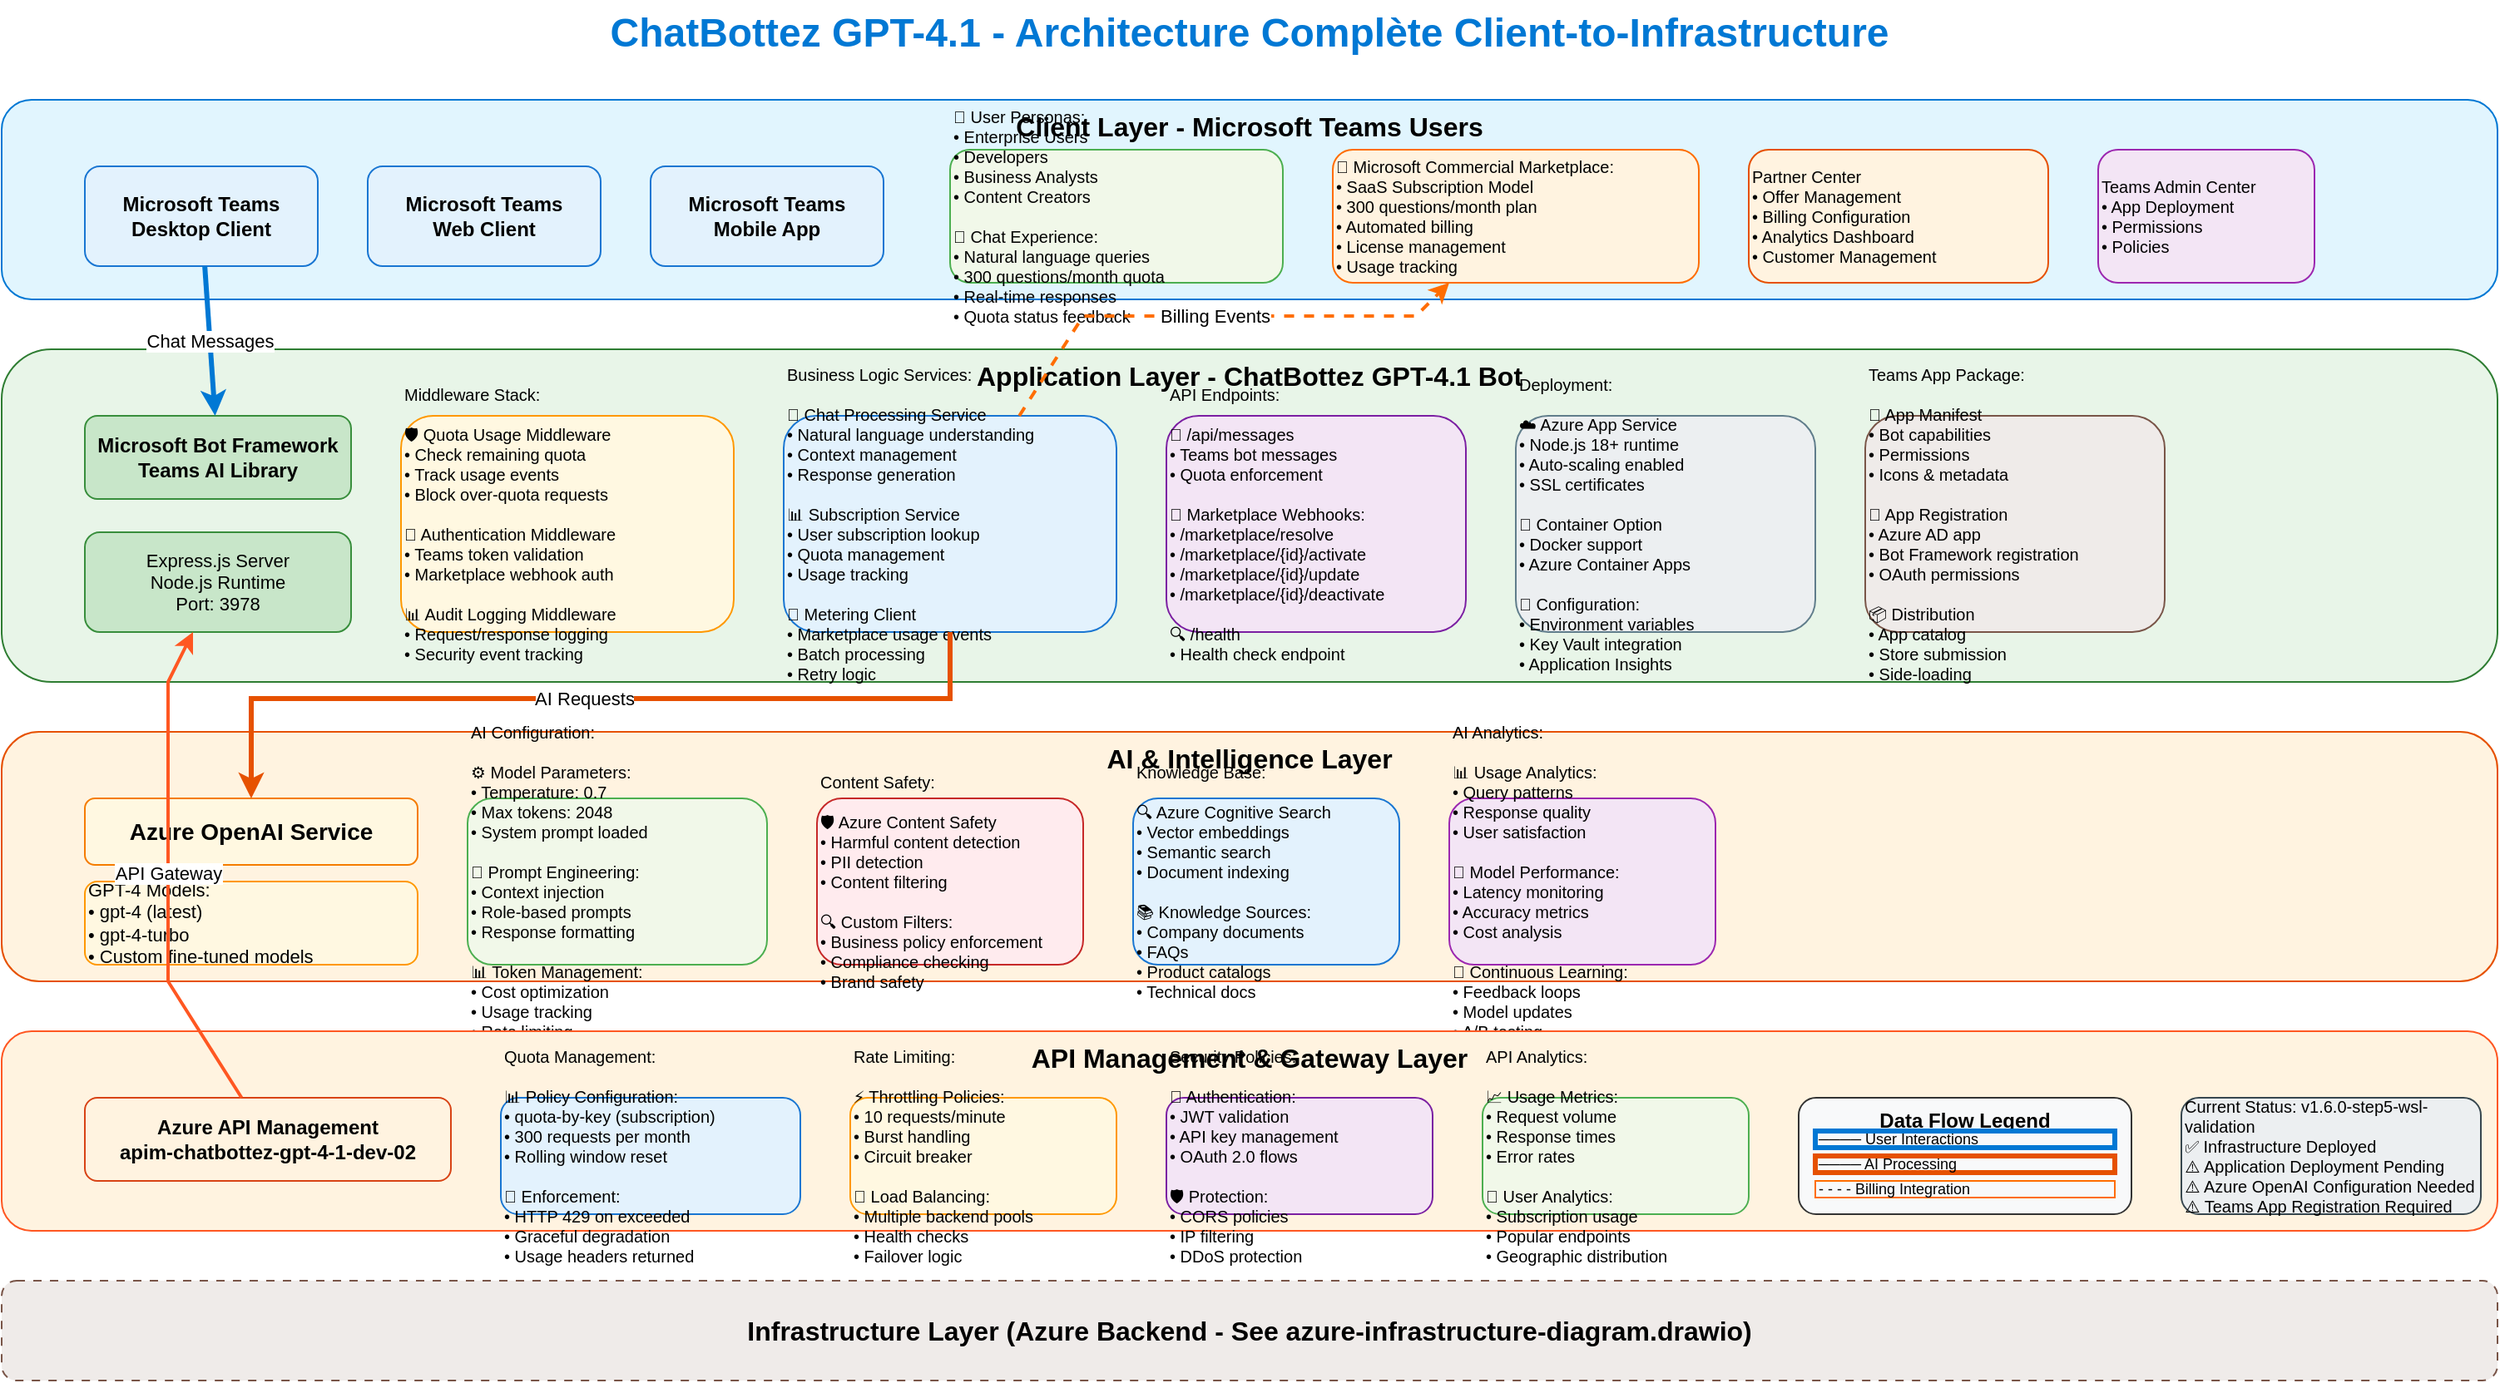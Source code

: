 <mxfile version="28.0.6">
  <diagram name="Complete Architecture - Client to Infrastructure" id="complete-architecture">
    <mxGraphModel dx="1600" dy="1100" grid="1" gridSize="10" guides="1" tooltips="1" connect="1" arrows="1" fold="1" page="1" pageScale="1" pageWidth="1600" pageHeight="1100" math="0" shadow="0">
      <root>
        <mxCell id="0" />
        <mxCell id="1" parent="0" />
        
        <!-- Title -->
        <mxCell id="title" value="ChatBottez GPT-4.1 - Architecture Complète Client-to-Infrastructure" style="text;html=1;strokeColor=none;fillColor=none;align=center;verticalAlign=middle;whiteSpace=wrap;rounded=0;fontSize=24;fontStyle=1;fontColor=#0078D4;" parent="1" vertex="1">
          <mxGeometry x="400" y="10" width="800" height="40" as="geometry" />
        </mxCell>
        
        <!-- Client Layer -->
        <mxCell id="client-layer" value="Client Layer - Microsoft Teams Users" style="rounded=1;whiteSpace=wrap;html=1;strokeColor=#0078D4;fillColor=#E1F5FE;fontSize=16;fontStyle=1;verticalAlign=top;" parent="1" vertex="1">
          <mxGeometry x="50" y="70" width="1500" height="120" as="geometry" />
        </mxCell>
        
        <!-- Teams Desktop -->
        <mxCell id="teams-desktop" value="Microsoft Teams&#xa;Desktop Client" style="rounded=1;whiteSpace=wrap;html=1;strokeColor=#1976D2;fillColor=#E3F2FD;fontSize=12;fontStyle=1;" parent="1" vertex="1">
          <mxGeometry x="100" y="110" width="140" height="60" as="geometry" />
        </mxCell>
        
        <!-- Teams Web -->
        <mxCell id="teams-web" value="Microsoft Teams&#xa;Web Client" style="rounded=1;whiteSpace=wrap;html=1;strokeColor=#1976D2;fillColor=#E3F2FD;fontSize=12;fontStyle=1;" parent="1" vertex="1">
          <mxGeometry x="270" y="110" width="140" height="60" as="geometry" />
        </mxCell>
        
        <!-- Teams Mobile -->
        <mxCell id="teams-mobile" value="Microsoft Teams&#xa;Mobile App" style="rounded=1;whiteSpace=wrap;html=1;strokeColor=#1976D2;fillColor=#E3F2FD;fontSize=12;fontStyle=1;" parent="1" vertex="1">
          <mxGeometry x="440" y="110" width="140" height="60" as="geometry" />
        </mxCell>
        
        <!-- User Personas -->
        <mxCell id="user-personas" value="👥 User Personas:&#xa;• Enterprise Users&#xa;• Developers&#xa;• Business Analysts&#xa;• Content Creators&#xa;&#xa;💬 Chat Experience:&#xa;• Natural language queries&#xa;• 300 questions/month quota&#xa;• Real-time responses&#xa;• Quota status feedback" style="rounded=1;whiteSpace=wrap;html=1;strokeColor=#4CAF50;fillColor=#F1F8E9;fontSize=10;align=left;" parent="1" vertex="1">
          <mxGeometry x="620" y="100" width="200" height="80" as="geometry" />
        </mxCell>
        
        <!-- Marketplace Integration -->
        <mxCell id="marketplace-integration" value="🏪 Microsoft Commercial Marketplace:&#xa;• SaaS Subscription Model&#xa;• 300 questions/month plan&#xa;• Automated billing&#xa;• License management&#xa;• Usage tracking" style="rounded=1;whiteSpace=wrap;html=1;strokeColor=#FF6D00;fillColor=#FFF3E0;fontSize=10;align=left;" parent="1" vertex="1">
          <mxGeometry x="850" y="100" width="220" height="80" as="geometry" />
        </mxCell>
        
        <!-- Partner Center -->
        <mxCell id="partner-center" value="Partner Center&#xa;• Offer Management&#xa;• Billing Configuration&#xa;• Analytics Dashboard&#xa;• Customer Management" style="rounded=1;whiteSpace=wrap;html=1;strokeColor=#E65100;fillColor=#FFF3E0;fontSize=10;align=left;" parent="1" vertex="1">
          <mxGeometry x="1100" y="100" width="180" height="80" as="geometry" />
        </mxCell>
        
        <!-- Teams Admin -->
        <mxCell id="teams-admin" value="Teams Admin Center&#xa;• App Deployment&#xa;• Permissions&#xa;• Policies" style="rounded=1;whiteSpace=wrap;html=1;strokeColor=#9C27B0;fillColor=#F3E5F5;fontSize=10;align=left;" parent="1" vertex="1">
          <mxGeometry x="1310" y="100" width="130" height="80" as="geometry" />
        </mxCell>
        
        <!-- Application Layer -->
        <mxCell id="app-layer" value="Application Layer - ChatBottez GPT-4.1 Bot" style="rounded=1;whiteSpace=wrap;html=1;strokeColor=#2E7D32;fillColor=#E8F5E8;fontSize=16;fontStyle=1;verticalAlign=top;" parent="1" vertex="1">
          <mxGeometry x="50" y="220" width="1500" height="200" as="geometry" />
        </mxCell>
        
        <!-- Bot Framework -->
        <mxCell id="bot-framework" value="Microsoft Bot Framework&#xa;Teams AI Library" style="rounded=1;whiteSpace=wrap;html=1;strokeColor=#388E3C;fillColor=#C8E6C9;fontSize=12;fontStyle=1;" parent="1" vertex="1">
          <mxGeometry x="100" y="260" width="160" height="50" as="geometry" />
        </mxCell>
        
        <!-- Express.js Server -->
        <mxCell id="express-server" value="Express.js Server&#xa;Node.js Runtime&#xa;Port: 3978" style="rounded=1;whiteSpace=wrap;html=1;strokeColor=#388E3C;fillColor=#C8E6C9;fontSize=11;" parent="1" vertex="1">
          <mxGeometry x="100" y="330" width="160" height="60" as="geometry" />
        </mxCell>
        
        <!-- Middleware Stack -->
        <mxCell id="middleware-stack" value="Middleware Stack:&#xa;&#xa;🛡️ Quota Usage Middleware&#xa;• Check remaining quota&#xa;• Track usage events&#xa;• Block over-quota requests&#xa;&#xa;🔐 Authentication Middleware&#xa;• Teams token validation&#xa;• Marketplace webhook auth&#xa;&#xa;📊 Audit Logging Middleware&#xa;• Request/response logging&#xa;• Security event tracking" style="rounded=1;whiteSpace=wrap;html=1;strokeColor=#FF9800;fillColor=#FFF8E1;fontSize=10;align=left;" parent="1" vertex="1">
          <mxGeometry x="290" y="260" width="200" height="130" as="geometry" />
        </mxCell>
        
        <!-- Business Logic -->
        <mxCell id="business-logic" value="Business Logic Services:&#xa;&#xa;🎯 Chat Processing Service&#xa;• Natural language understanding&#xa;• Context management&#xa;• Response generation&#xa;&#xa;📊 Subscription Service&#xa;• User subscription lookup&#xa;• Quota management&#xa;• Usage tracking&#xa;&#xa;🔄 Metering Client&#xa;• Marketplace usage events&#xa;• Batch processing&#xa;• Retry logic" style="rounded=1;whiteSpace=wrap;html=1;strokeColor=#1976D2;fillColor=#E3F2FD;fontSize=10;align=left;" parent="1" vertex="1">
          <mxGeometry x="520" y="260" width="200" height="130" as="geometry" />
        </mxCell>
        
        <!-- API Endpoints -->
        <mxCell id="api-endpoints" value="API Endpoints:&#xa;&#xa;📨 /api/messages&#xa;• Teams bot messages&#xa;• Quota enforcement&#xa;&#xa;🔗 Marketplace Webhooks:&#xa;• /marketplace/resolve&#xa;• /marketplace/{id}/activate&#xa;• /marketplace/{id}/update&#xa;• /marketplace/{id}/deactivate&#xa;&#xa;🔍 /health&#xa;• Health check endpoint" style="rounded=1;whiteSpace=wrap;html=1;strokeColor=#7B1FA2;fillColor=#F3E5F5;fontSize=10;align=left;" parent="1" vertex="1">
          <mxGeometry x="750" y="260" width="180" height="130" as="geometry" />
        </mxCell>
        
        <!-- Deployment -->
        <mxCell id="app-deployment" value="Deployment:&#xa;&#xa;☁️ Azure App Service&#xa;• Node.js 18+ runtime&#xa;• Auto-scaling enabled&#xa;• SSL certificates&#xa;&#xa;🐳 Container Option&#xa;• Docker support&#xa;• Azure Container Apps&#xa;&#xa;🔧 Configuration:&#xa;• Environment variables&#xa;• Key Vault integration&#xa;• Application Insights" style="rounded=1;whiteSpace=wrap;html=1;strokeColor=#607D8B;fillColor=#ECEFF1;fontSize=10;align=left;" parent="1" vertex="1">
          <mxGeometry x="960" y="260" width="180" height="130" as="geometry" />
        </mxCell>
        
        <!-- Teams Manifest -->
        <mxCell id="teams-manifest" value="Teams App Package:&#xa;&#xa;📱 App Manifest&#xa;• Bot capabilities&#xa;• Permissions&#xa;• Icons &amp; metadata&#xa;&#xa;🔐 App Registration&#xa;• Azure AD app&#xa;• Bot Framework registration&#xa;• OAuth permissions&#xa;&#xa;📦 Distribution&#xa;• App catalog&#xa;• Store submission&#xa;• Side-loading" style="rounded=1;whiteSpace=wrap;html=1;strokeColor=#795548;fillColor=#EFEBE9;fontSize=10;align=left;" parent="1" vertex="1">
          <mxGeometry x="1170" y="260" width="180" height="130" as="geometry" />
        </mxCell>
        
        <!-- AI Layer -->
        <mxCell id="ai-layer" value="AI &amp; Intelligence Layer" style="rounded=1;whiteSpace=wrap;html=1;strokeColor=#E65100;fillColor=#FFF3E0;fontSize=16;fontStyle=1;verticalAlign=top;" parent="1" vertex="1">
          <mxGeometry x="50" y="450" width="1500" height="150" as="geometry" />
        </mxCell>
        
        <!-- Azure OpenAI -->
        <mxCell id="azure-openai" value="Azure OpenAI Service" style="rounded=1;whiteSpace=wrap;html=1;strokeColor=#F57C00;fillColor=#FFF8E1;fontSize=14;fontStyle=1;" parent="1" vertex="1">
          <mxGeometry x="100" y="490" width="200" height="40" as="geometry" />
        </mxCell>
        
        <!-- GPT Models -->
        <mxCell id="gpt-models" value="GPT-4 Models:&#xa;• gpt-4 (latest)&#xa;• gpt-4-turbo&#xa;• Custom fine-tuned models" style="rounded=1;whiteSpace=wrap;html=1;strokeColor=#FF9800;fillColor=#FFF8E1;fontSize=11;align=left;" parent="1" vertex="1">
          <mxGeometry x="100" y="540" width="200" height="50" as="geometry" />
        </mxCell>
        
        <!-- AI Configuration -->
        <mxCell id="ai-config" value="AI Configuration:&#xa;&#xa;⚙️ Model Parameters:&#xa;• Temperature: 0.7&#xa;• Max tokens: 2048&#xa;• System prompt loaded&#xa;&#xa;🎯 Prompt Engineering:&#xa;• Context injection&#xa;• Role-based prompts&#xa;• Response formatting&#xa;&#xa;📊 Token Management:&#xa;• Cost optimization&#xa;• Usage tracking&#xa;• Rate limiting" style="rounded=1;whiteSpace=wrap;html=1;strokeColor=#4CAF50;fillColor=#F1F8E9;fontSize=10;align=left;" parent="1" vertex="1">
          <mxGeometry x="330" y="490" width="180" height="100" as="geometry" />
        </mxCell>
        
        <!-- Content Safety -->
        <mxCell id="content-safety" value="Content Safety:&#xa;&#xa;🛡️ Azure Content Safety&#xa;• Harmful content detection&#xa;• PII detection&#xa;• Content filtering&#xa;&#xa;🔍 Custom Filters:&#xa;• Business policy enforcement&#xa;• Compliance checking&#xa;• Brand safety" style="rounded=1;whiteSpace=wrap;html=1;strokeColor=#C62828;fillColor=#FFEBEE;fontSize=10;align=left;" parent="1" vertex="1">
          <mxGeometry x="540" y="490" width="160" height="100" as="geometry" />
        </mxCell>
        
        <!-- Vector Search -->
        <mxCell id="vector-search" value="Knowledge Base:&#xa;&#xa;🔍 Azure Cognitive Search&#xa;• Vector embeddings&#xa;• Semantic search&#xa;• Document indexing&#xa;&#xa;📚 Knowledge Sources:&#xa;• Company documents&#xa;• FAQs&#xa;• Product catalogs&#xa;• Technical docs" style="rounded=1;whiteSpace=wrap;html=1;strokeColor=#1976D2;fillColor=#E3F2FD;fontSize=10;align=left;" parent="1" vertex="1">
          <mxGeometry x="730" y="490" width="160" height="100" as="geometry" />
        </mxCell>
        
        <!-- LLM Analytics -->
        <mxCell id="llm-analytics" value="AI Analytics:&#xa;&#xa;📊 Usage Analytics:&#xa;• Query patterns&#xa;• Response quality&#xa;• User satisfaction&#xa;&#xa;🎯 Model Performance:&#xa;• Latency monitoring&#xa;• Accuracy metrics&#xa;• Cost analysis&#xa;&#xa;🔄 Continuous Learning:&#xa;• Feedback loops&#xa;• Model updates&#xa;• A/B testing" style="rounded=1;whiteSpace=wrap;html=1;strokeColor=#9C27B0;fillColor=#F3E5F5;fontSize=10;align=left;" parent="1" vertex="1">
          <mxGeometry x="920" y="490" width="160" height="100" as="geometry" />
        </mxCell>
        
        <!-- API Management Layer -->
        <mxCell id="apim-layer" value="API Management &amp; Gateway Layer" style="rounded=1;whiteSpace=wrap;html=1;strokeColor=#FF5722;fillColor=#FFF3E0;fontSize=16;fontStyle=1;verticalAlign=top;" parent="1" vertex="1">
          <mxGeometry x="50" y="630" width="1500" height="120" as="geometry" />
        </mxCell>
        
        <!-- APIM Gateway -->
        <mxCell id="apim-gateway" value="Azure API Management&#xa;apim-chatbottez-gpt-4-1-dev-02" style="rounded=1;whiteSpace=wrap;html=1;strokeColor=#D84315;fillColor=#FFF3E0;fontSize=12;fontStyle=1;" parent="1" vertex="1">
          <mxGeometry x="100" y="670" width="220" height="50" as="geometry" />
        </mxCell>
        
        <!-- Quota Policies -->
        <mxCell id="quota-policies" value="Quota Management:&#xa;&#xa;📊 Policy Configuration:&#xa;• quota-by-key (subscription)&#xa;• 300 requests per month&#xa;• Rolling window reset&#xa;&#xa;🚫 Enforcement:&#xa;• HTTP 429 on exceeded&#xa;• Graceful degradation&#xa;• Usage headers returned" style="rounded=1;whiteSpace=wrap;html=1;strokeColor=#1976D2;fillColor=#E3F2FD;fontSize=10;align=left;" parent="1" vertex="1">
          <mxGeometry x="350" y="670" width="180" height="70" as="geometry" />
        </mxCell>
        
        <!-- Rate Limiting -->
        <mxCell id="rate-limiting" value="Rate Limiting:&#xa;&#xa;⚡ Throttling Policies:&#xa;• 10 requests/minute&#xa;• Burst handling&#xa;• Circuit breaker&#xa;&#xa;🔧 Load Balancing:&#xa;• Multiple backend pools&#xa;• Health checks&#xa;• Failover logic" style="rounded=1;whiteSpace=wrap;html=1;strokeColor=#FF9800;fillColor=#FFF8E1;fontSize=10;align=left;" parent="1" vertex="1">
          <mxGeometry x="560" y="670" width="160" height="70" as="geometry" />
        </mxCell>
        
        <!-- Security Policies -->
        <mxCell id="security-policies" value="Security Policies:&#xa;&#xa;🔐 Authentication:&#xa;• JWT validation&#xa;• API key management&#xa;• OAuth 2.0 flows&#xa;&#xa;🛡️ Protection:&#xa;• CORS policies&#xa;• IP filtering&#xa;• DDoS protection" style="rounded=1;whiteSpace=wrap;html=1;strokeColor=#7B1FA2;fillColor=#F3E5F5;fontSize=10;align=left;" parent="1" vertex="1">
          <mxGeometry x="750" y="670" width="160" height="70" as="geometry" />
        </mxCell>
        
        <!-- Analytics -->
        <mxCell id="apim-analytics" value="API Analytics:&#xa;&#xa;📈 Usage Metrics:&#xa;• Request volume&#xa;• Response times&#xa;• Error rates&#xa;&#xa;👥 User Analytics:&#xa;• Subscription usage&#xa;• Popular endpoints&#xa;• Geographic distribution" style="rounded=1;whiteSpace=wrap;html=1;strokeColor=#4CAF50;fillColor=#F1F8E9;fontSize=10;align=left;" parent="1" vertex="1">
          <mxGeometry x="940" y="670" width="160" height="70" as="geometry" />
        </mxCell>
        
        <!-- Infrastructure Layer (Reference to existing) -->
        <mxCell id="infra-layer" value="Infrastructure Layer (Azure Backend - See azure-infrastructure-diagram.drawio)" style="rounded=1;whiteSpace=wrap;html=1;strokeColor=#795548;fillColor=#EFEBE9;fontSize=16;fontStyle=1;verticalAlign=middle;dashed=1;dashPattern=5 5;" parent="1" vertex="1">
          <mxGeometry x="50" y="780" width="1500" height="60" as="geometry" />
        </mxCell>
        
        <!-- Data Flow Arrows -->
        
        <!-- Users to Bot -->
        <mxCell id="flow1" value="Chat Messages" style="endArrow=classic;html=1;rounded=0;strokeColor=#0078D4;strokeWidth=3;" parent="1" source="teams-desktop" target="bot-framework" edge="1">
          <mxGeometry width="50" height="50" relative="1" as="geometry">
            <mxPoint x="400" y="300" as="sourcePoint" />
            <mxPoint x="450" y="250" as="targetPoint" />
          </mxGeometry>
        </mxCell>
        
        <!-- Bot to AI -->
        <mxCell id="flow2" value="AI Requests" style="endArrow=classic;html=1;rounded=0;strokeColor=#E65100;strokeWidth=3;" parent="1" source="business-logic" target="azure-openai" edge="1">
          <mxGeometry width="50" height="50" relative="1" as="geometry">
            <mxPoint x="500" y="400" as="sourcePoint" />
            <mxPoint x="300" y="500" as="targetPoint" />
            <Array as="points">
              <mxPoint x="620" y="430" />
              <mxPoint x="200" y="430" />
            </Array>
          </mxGeometry>
        </mxCell>
        
        <!-- APIM Flow -->
        <mxCell id="flow3" value="API Gateway" style="endArrow=classic;html=1;rounded=0;strokeColor=#FF5722;strokeWidth=2;" parent="1" source="apim-gateway" target="express-server" edge="1">
          <mxGeometry width="50" height="50" relative="1" as="geometry">
            <mxPoint x="300" y="600" as="sourcePoint" />
            <mxPoint x="200" y="500" as="targetPoint" />
            <Array as="points">
              <mxPoint x="150" y="600" />
              <mxPoint x="150" y="420" />
            </Array>
          </mxGeometry>
        </mxCell>
        
        <!-- Marketplace Integration -->
        <mxCell id="flow4" value="Billing Events" style="endArrow=classic;html=1;rounded=0;strokeColor=#FF6D00;strokeWidth=2;dashed=1;" parent="1" source="business-logic" target="marketplace-integration" edge="1">
          <mxGeometry width="50" height="50" relative="1" as="geometry">
            <mxPoint x="600" y="200" as="sourcePoint" />
            <mxPoint x="900" y="150" as="targetPoint" />
            <Array as="points">
              <mxPoint x="700" y="200" />
              <mxPoint x="900" y="200" />
            </Array>
          </mxGeometry>
        </mxCell>
        
        <!-- Legend Box -->
        <mxCell id="legend-box" value="Data Flow Legend" style="rounded=1;whiteSpace=wrap;html=1;strokeColor=#333333;fillColor=#F8F9FA;fontSize=12;fontStyle=1;verticalAlign=top;" parent="1" vertex="1">
          <mxGeometry x="1130" y="670" width="200" height="70" as="geometry" />
        </mxCell>
        
        <mxCell id="legend1" value="──── User Interactions" style="text;html=1;strokeColor=#0078D4;fillColor=none;align=left;verticalAlign=middle;whiteSpace=wrap;rounded=0;fontSize=9;strokeWidth=3;" parent="1" vertex="1">
          <mxGeometry x="1140" y="690" width="180" height="10" as="geometry" />
        </mxCell>
        
        <mxCell id="legend2" value="──── AI Processing" style="text;html=1;strokeColor=#E65100;fillColor=none;align=left;verticalAlign=middle;whiteSpace=wrap;rounded=0;fontSize=9;strokeWidth=3;" parent="1" vertex="1">
          <mxGeometry x="1140" y="705" width="180" height="10" as="geometry" />
        </mxCell>
        
        <mxCell id="legend3" value="- - - - Billing Integration" style="text;html=1;strokeColor=#FF6D00;fillColor=none;align=left;verticalAlign=middle;whiteSpace=wrap;rounded=0;fontSize=9;" parent="1" vertex="1">
          <mxGeometry x="1140" y="720" width="180" height="10" as="geometry" />
        </mxCell>
        
        <!-- Status Info -->
        <mxCell id="status-info" value="Current Status: v1.6.0-step5-wsl-validation&#xa;✅ Infrastructure Deployed&#xa;⚠️ Application Deployment Pending&#xa;⚠️ Azure OpenAI Configuration Needed&#xa;⚠️ Teams App Registration Required" style="rounded=1;whiteSpace=wrap;html=1;strokeColor=#37474F;fillColor=#ECEFF1;fontSize=10;align=left;" parent="1" vertex="1">
          <mxGeometry x="1360" y="670" width="180" height="70" as="geometry" />
        </mxCell>
        
      </root>
    </mxGraphModel>
  </diagram>
</mxfile>
